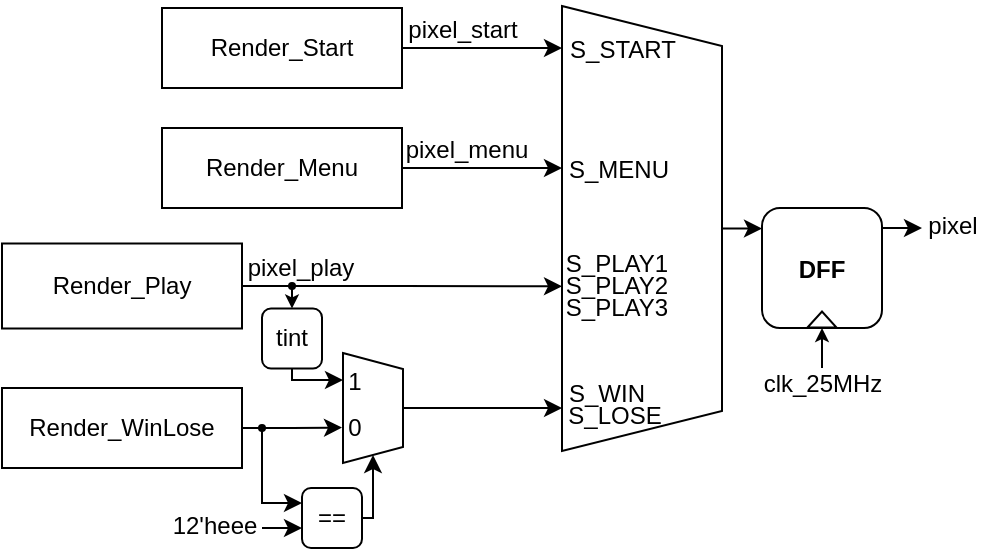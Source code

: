 <mxfile version="25.0.2">
  <diagram name="Page-1" id="dILYRepsp4MGQZmpo2QV">
    <mxGraphModel dx="855" dy="619" grid="1" gridSize="10" guides="1" tooltips="1" connect="1" arrows="1" fold="1" page="1" pageScale="1" pageWidth="1920" pageHeight="1200" math="0" shadow="0">
      <root>
        <mxCell id="0" />
        <mxCell id="1" parent="0" />
        <mxCell id="OQ_cecoE17QJEukBuf5W-1" style="edgeStyle=orthogonalEdgeStyle;rounded=0;orthogonalLoop=1;jettySize=auto;html=1;exitX=0.5;exitY=0;exitDx=0;exitDy=0;" parent="1" source="OQ_cecoE17QJEukBuf5W-2" edge="1">
          <mxGeometry relative="1" as="geometry">
            <mxPoint x="430" y="160.375" as="targetPoint" />
          </mxGeometry>
        </mxCell>
        <mxCell id="OQ_cecoE17QJEukBuf5W-2" value="" style="shape=trapezoid;perimeter=trapezoidPerimeter;whiteSpace=wrap;html=1;fixedSize=1;rotation=90;" parent="1" vertex="1">
          <mxGeometry x="258.75" y="120.25" width="222.5" height="80" as="geometry" />
        </mxCell>
        <mxCell id="OQ_cecoE17QJEukBuf5W-3" style="edgeStyle=orthogonalEdgeStyle;rounded=0;orthogonalLoop=1;jettySize=auto;html=1;exitX=1;exitY=0.5;exitDx=0;exitDy=0;" parent="1" source="OQ_cecoE17QJEukBuf5W-4" edge="1">
          <mxGeometry relative="1" as="geometry">
            <mxPoint x="330.0" y="70" as="targetPoint" />
          </mxGeometry>
        </mxCell>
        <mxCell id="OQ_cecoE17QJEukBuf5W-4" value="Render_Start" style="rounded=0;whiteSpace=wrap;html=1;absoluteArcSize=0;arcSize=12;" parent="1" vertex="1">
          <mxGeometry x="130" y="50" width="120" height="40" as="geometry" />
        </mxCell>
        <mxCell id="OQ_cecoE17QJEukBuf5W-5" style="edgeStyle=orthogonalEdgeStyle;rounded=0;orthogonalLoop=1;jettySize=auto;html=1;exitX=1;exitY=0.5;exitDx=0;exitDy=0;" parent="1" source="OQ_cecoE17QJEukBuf5W-6" edge="1">
          <mxGeometry relative="1" as="geometry">
            <mxPoint x="330.0" y="130" as="targetPoint" />
          </mxGeometry>
        </mxCell>
        <mxCell id="OQ_cecoE17QJEukBuf5W-6" value="Render_Menu" style="rounded=0;whiteSpace=wrap;html=1;" parent="1" vertex="1">
          <mxGeometry x="130" y="110" width="120" height="40" as="geometry" />
        </mxCell>
        <mxCell id="OQ_cecoE17QJEukBuf5W-7" value="Render_Play" style="rounded=0;whiteSpace=wrap;html=1;" parent="1" vertex="1">
          <mxGeometry x="50" y="167.75" width="120" height="42.5" as="geometry" />
        </mxCell>
        <mxCell id="OQ_cecoE17QJEukBuf5W-8" style="edgeStyle=orthogonalEdgeStyle;rounded=0;orthogonalLoop=1;jettySize=auto;html=1;exitX=1;exitY=0.5;exitDx=0;exitDy=0;" parent="1" source="OQ_cecoE17QJEukBuf5W-10" edge="1">
          <mxGeometry relative="1" as="geometry">
            <mxPoint x="220" y="259.81" as="targetPoint" />
          </mxGeometry>
        </mxCell>
        <mxCell id="OQ_cecoE17QJEukBuf5W-9" style="edgeStyle=orthogonalEdgeStyle;rounded=0;orthogonalLoop=1;jettySize=auto;html=1;exitX=1;exitY=0.5;exitDx=0;exitDy=0;entryX=0;entryY=0.25;entryDx=0;entryDy=0;" parent="1" source="OQ_cecoE17QJEukBuf5W-10" target="OQ_cecoE17QJEukBuf5W-25" edge="1">
          <mxGeometry relative="1" as="geometry">
            <Array as="points">
              <mxPoint x="180" y="260" />
              <mxPoint x="180" y="298" />
            </Array>
          </mxGeometry>
        </mxCell>
        <mxCell id="OQ_cecoE17QJEukBuf5W-10" value="Render_WinLose" style="rounded=0;whiteSpace=wrap;html=1;" parent="1" vertex="1">
          <mxGeometry x="50" y="240" width="120" height="40" as="geometry" />
        </mxCell>
        <mxCell id="OQ_cecoE17QJEukBuf5W-11" style="edgeStyle=orthogonalEdgeStyle;rounded=0;orthogonalLoop=1;jettySize=auto;html=1;exitX=1;exitY=0.5;exitDx=0;exitDy=0;entryX=0.63;entryY=1;entryDx=0;entryDy=0;entryPerimeter=0;" parent="1" source="OQ_cecoE17QJEukBuf5W-7" target="OQ_cecoE17QJEukBuf5W-2" edge="1">
          <mxGeometry relative="1" as="geometry" />
        </mxCell>
        <mxCell id="OQ_cecoE17QJEukBuf5W-12" value="S_PLAY3" style="text;html=1;align=center;verticalAlign=middle;resizable=0;points=[];autosize=1;strokeColor=none;fillColor=none;" parent="1" vertex="1">
          <mxGeometry x="322" y="185" width="70" height="30" as="geometry" />
        </mxCell>
        <mxCell id="OQ_cecoE17QJEukBuf5W-13" value="S_START" style="text;html=1;align=center;verticalAlign=middle;resizable=0;points=[];autosize=1;strokeColor=none;fillColor=none;" parent="1" vertex="1">
          <mxGeometry x="320" y="56" width="80" height="30" as="geometry" />
        </mxCell>
        <mxCell id="OQ_cecoE17QJEukBuf5W-14" value="S_MENU" style="text;html=1;align=center;verticalAlign=middle;resizable=0;points=[];autosize=1;strokeColor=none;fillColor=none;" parent="1" vertex="1">
          <mxGeometry x="323" y="116" width="70" height="30" as="geometry" />
        </mxCell>
        <mxCell id="OQ_cecoE17QJEukBuf5W-15" value="S_PLAY2" style="text;html=1;align=center;verticalAlign=middle;resizable=0;points=[];autosize=1;strokeColor=none;fillColor=none;" parent="1" vertex="1">
          <mxGeometry x="322" y="174" width="70" height="30" as="geometry" />
        </mxCell>
        <mxCell id="OQ_cecoE17QJEukBuf5W-16" value="S_PLAY1" style="text;html=1;align=center;verticalAlign=middle;resizable=0;points=[];autosize=1;strokeColor=none;fillColor=none;" parent="1" vertex="1">
          <mxGeometry x="322" y="163" width="70" height="30" as="geometry" />
        </mxCell>
        <mxCell id="OQ_cecoE17QJEukBuf5W-17" value="S_WIN" style="text;html=1;align=center;verticalAlign=middle;resizable=0;points=[];autosize=1;strokeColor=none;fillColor=none;" parent="1" vertex="1">
          <mxGeometry x="322" y="228" width="60" height="30" as="geometry" />
        </mxCell>
        <mxCell id="OQ_cecoE17QJEukBuf5W-18" value="S_LOSE" style="text;html=1;align=center;verticalAlign=middle;resizable=0;points=[];autosize=1;strokeColor=none;fillColor=none;" parent="1" vertex="1">
          <mxGeometry x="321" y="239" width="70" height="30" as="geometry" />
        </mxCell>
        <mxCell id="OQ_cecoE17QJEukBuf5W-19" value="pixel_start" style="text;html=1;align=center;verticalAlign=middle;resizable=0;points=[];autosize=1;strokeColor=none;fillColor=none;" parent="1" vertex="1">
          <mxGeometry x="240" y="46" width="80" height="30" as="geometry" />
        </mxCell>
        <mxCell id="OQ_cecoE17QJEukBuf5W-20" value="pixel_menu" style="text;html=1;align=center;verticalAlign=middle;resizable=0;points=[];autosize=1;strokeColor=none;fillColor=none;" parent="1" vertex="1">
          <mxGeometry x="242" y="106" width="80" height="30" as="geometry" />
        </mxCell>
        <mxCell id="OQ_cecoE17QJEukBuf5W-21" value="pixel_play" style="text;html=1;align=center;verticalAlign=middle;resizable=0;points=[];autosize=1;strokeColor=none;fillColor=none;" parent="1" vertex="1">
          <mxGeometry x="159" y="165" width="80" height="30" as="geometry" />
        </mxCell>
        <mxCell id="OQ_cecoE17QJEukBuf5W-22" value="" style="shape=trapezoid;perimeter=trapezoidPerimeter;whiteSpace=wrap;html=1;fixedSize=1;rotation=90;size=8;" parent="1" vertex="1">
          <mxGeometry x="208" y="235" width="55" height="30" as="geometry" />
        </mxCell>
        <mxCell id="OQ_cecoE17QJEukBuf5W-23" style="edgeStyle=orthogonalEdgeStyle;rounded=0;orthogonalLoop=1;jettySize=auto;html=1;exitX=0.5;exitY=0;exitDx=0;exitDy=0;entryX=0.129;entryY=0.367;entryDx=0;entryDy=0;entryPerimeter=0;" parent="1" source="OQ_cecoE17QJEukBuf5W-22" target="OQ_cecoE17QJEukBuf5W-18" edge="1">
          <mxGeometry relative="1" as="geometry" />
        </mxCell>
        <mxCell id="OQ_cecoE17QJEukBuf5W-24" style="edgeStyle=orthogonalEdgeStyle;rounded=0;orthogonalLoop=1;jettySize=auto;html=1;exitX=1;exitY=0.5;exitDx=0;exitDy=0;entryX=1;entryY=0.5;entryDx=0;entryDy=0;" parent="1" source="OQ_cecoE17QJEukBuf5W-25" target="OQ_cecoE17QJEukBuf5W-22" edge="1">
          <mxGeometry relative="1" as="geometry" />
        </mxCell>
        <mxCell id="OQ_cecoE17QJEukBuf5W-25" value="==" style="rounded=1;whiteSpace=wrap;html=1;" parent="1" vertex="1">
          <mxGeometry x="200" y="290" width="30" height="30" as="geometry" />
        </mxCell>
        <mxCell id="OQ_cecoE17QJEukBuf5W-26" value="" style="endArrow=classic;html=1;rounded=0;" parent="1" edge="1">
          <mxGeometry width="50" height="50" relative="1" as="geometry">
            <mxPoint x="180" y="310" as="sourcePoint" />
            <mxPoint x="200" y="310" as="targetPoint" />
          </mxGeometry>
        </mxCell>
        <mxCell id="OQ_cecoE17QJEukBuf5W-27" value="12&#39;heee" style="text;html=1;align=center;verticalAlign=middle;resizable=0;points=[];autosize=1;strokeColor=none;fillColor=none;" parent="1" vertex="1">
          <mxGeometry x="121" y="294" width="70" height="30" as="geometry" />
        </mxCell>
        <mxCell id="OQ_cecoE17QJEukBuf5W-28" style="edgeStyle=orthogonalEdgeStyle;rounded=0;orthogonalLoop=1;jettySize=auto;html=1;exitX=0.5;exitY=1;exitDx=0;exitDy=0;entryX=0.25;entryY=1;entryDx=0;entryDy=0;" parent="1" source="OQ_cecoE17QJEukBuf5W-29" target="OQ_cecoE17QJEukBuf5W-22" edge="1">
          <mxGeometry relative="1" as="geometry">
            <Array as="points">
              <mxPoint x="195" y="236" />
              <mxPoint x="221" y="236" />
            </Array>
          </mxGeometry>
        </mxCell>
        <mxCell id="OQ_cecoE17QJEukBuf5W-29" value="tint" style="rounded=1;whiteSpace=wrap;html=1;" parent="1" vertex="1">
          <mxGeometry x="180" y="200.25" width="30" height="30" as="geometry" />
        </mxCell>
        <mxCell id="OQ_cecoE17QJEukBuf5W-30" value="" style="endArrow=classic;html=1;rounded=0;entryX=0.5;entryY=0;entryDx=0;entryDy=0;endSize=4;" parent="1" target="OQ_cecoE17QJEukBuf5W-29" edge="1">
          <mxGeometry width="50" height="50" relative="1" as="geometry">
            <mxPoint x="195" y="189" as="sourcePoint" />
            <mxPoint x="260" y="210" as="targetPoint" />
          </mxGeometry>
        </mxCell>
        <mxCell id="OQ_cecoE17QJEukBuf5W-31" value="" style="ellipse;whiteSpace=wrap;html=1;aspect=fixed;fontFamily=Helvetica;fontSize=11;fontColor=default;labelBackgroundColor=default;fillColor=#000000;strokeColor=none;" parent="1" vertex="1">
          <mxGeometry x="193" y="187" width="4" height="4" as="geometry" />
        </mxCell>
        <mxCell id="OQ_cecoE17QJEukBuf5W-32" value="" style="ellipse;whiteSpace=wrap;html=1;aspect=fixed;fontFamily=Helvetica;fontSize=11;fontColor=default;labelBackgroundColor=default;fillColor=#000000;strokeColor=none;" parent="1" vertex="1">
          <mxGeometry x="178" y="258" width="4" height="4" as="geometry" />
        </mxCell>
        <mxCell id="OQ_cecoE17QJEukBuf5W-33" value="1" style="text;html=1;align=center;verticalAlign=middle;resizable=0;points=[];autosize=1;strokeColor=none;fillColor=none;" parent="1" vertex="1">
          <mxGeometry x="211" y="222" width="30" height="30" as="geometry" />
        </mxCell>
        <mxCell id="OQ_cecoE17QJEukBuf5W-34" value="0" style="text;html=1;align=center;verticalAlign=middle;resizable=0;points=[];autosize=1;strokeColor=none;fillColor=none;" parent="1" vertex="1">
          <mxGeometry x="211" y="245" width="30" height="30" as="geometry" />
        </mxCell>
        <mxCell id="OQ_cecoE17QJEukBuf5W-35" value="pixel" style="text;html=1;align=center;verticalAlign=middle;resizable=0;points=[];autosize=1;strokeColor=none;fillColor=none;" parent="1" vertex="1">
          <mxGeometry x="500" y="144.25" width="50" height="30" as="geometry" />
        </mxCell>
        <mxCell id="OQ_cecoE17QJEukBuf5W-37" value="&lt;p style=&quot;line-height: 0%;&quot;&gt;&lt;b&gt;DFF&lt;/b&gt;&lt;/p&gt;&lt;p&gt;&lt;/p&gt;" style="rounded=1;whiteSpace=wrap;html=1;" parent="1" vertex="1">
          <mxGeometry x="430" y="150" width="60" height="60" as="geometry" />
        </mxCell>
        <mxCell id="OQ_cecoE17QJEukBuf5W-38" value="" style="triangle;whiteSpace=wrap;html=1;rotation=-90;" parent="1" vertex="1">
          <mxGeometry x="456" y="198.5" width="8" height="14.5" as="geometry" />
        </mxCell>
        <mxCell id="OQ_cecoE17QJEukBuf5W-39" value="D" style="text;html=1;align=center;verticalAlign=middle;resizable=0;points=[];autosize=1;strokeColor=none;fillColor=none;fontColor=#FFFFFF;connectable=0;allowArrows=0;fontSize=11;pointerEvents=1;" parent="1" vertex="1">
          <mxGeometry x="423" y="146" width="30" height="30" as="geometry" />
        </mxCell>
        <mxCell id="OQ_cecoE17QJEukBuf5W-40" value="Q" style="text;html=1;align=center;verticalAlign=middle;resizable=0;points=[];autosize=1;strokeColor=none;fillColor=none;fontColor=#FFFFFF;connectable=0;allowArrows=0;fontSize=11;pointerEvents=1;" parent="1" vertex="1">
          <mxGeometry x="467" y="146" width="30" height="30" as="geometry" />
        </mxCell>
        <mxCell id="OQ_cecoE17QJEukBuf5W-41" value="" style="endArrow=classic;html=1;rounded=0;strokeColor=default;align=center;verticalAlign=middle;fontFamily=Helvetica;fontSize=11;fontColor=default;labelBackgroundColor=none;autosize=1;resizable=0;edgeStyle=orthogonalEdgeStyle;endSize=4;" parent="1" edge="1">
          <mxGeometry width="50" height="50" relative="1" as="geometry">
            <mxPoint x="460" y="230" as="sourcePoint" />
            <mxPoint x="460" y="210" as="targetPoint" />
            <Array as="points">
              <mxPoint x="460" y="220" />
              <mxPoint x="460" y="220" />
            </Array>
          </mxGeometry>
        </mxCell>
        <mxCell id="OQ_cecoE17QJEukBuf5W-42" style="edgeStyle=orthogonalEdgeStyle;rounded=0;orthogonalLoop=1;jettySize=auto;html=1;exitX=0.5;exitY=0;exitDx=0;exitDy=0;" parent="1" edge="1">
          <mxGeometry relative="1" as="geometry">
            <mxPoint x="510" y="160.375" as="targetPoint" />
            <mxPoint x="490" y="160" as="sourcePoint" />
          </mxGeometry>
        </mxCell>
        <mxCell id="OQ_cecoE17QJEukBuf5W-43" value="clk_25MHz" style="text;html=1;align=center;verticalAlign=middle;resizable=0;points=[];autosize=1;strokeColor=none;fillColor=none;" parent="1" vertex="1">
          <mxGeometry x="420" y="223" width="80" height="30" as="geometry" />
        </mxCell>
      </root>
    </mxGraphModel>
  </diagram>
</mxfile>
